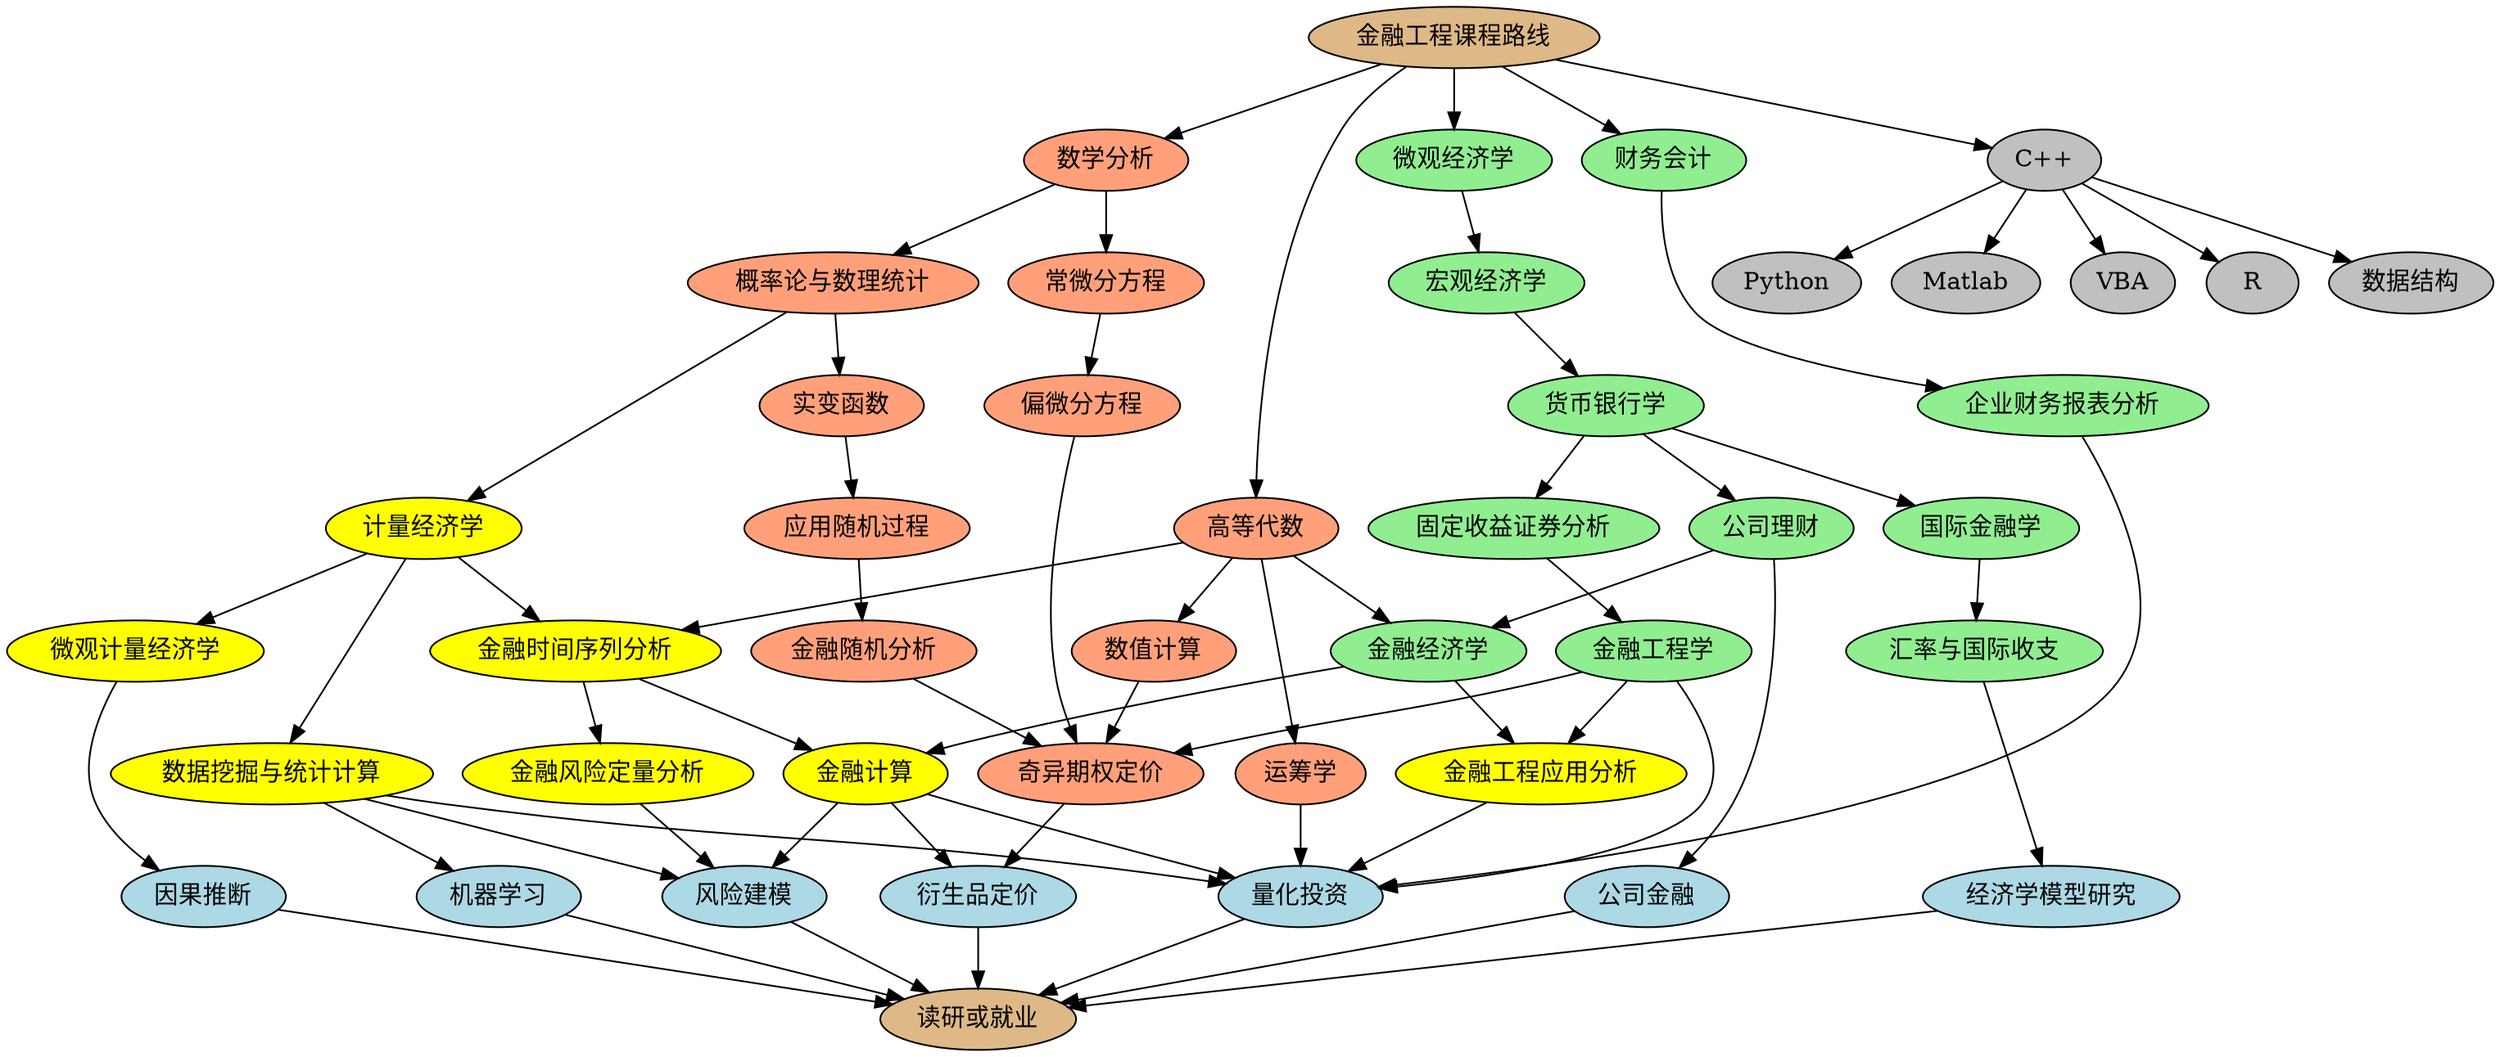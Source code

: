 strict digraph {
    # 结点
    # 起点和终点
    node[style="filled",fillcolor="#DEB887"]{
        金融工程课程路线
        读研或就业
    } 
    # 数学类
    node[style="filled",fillcolor="#FFA07A"]{   
        高等代数 
        数值计算
        数学分析 
        概率论与数理统计
        常微分方程 
        偏微分方程
        实变函数 
        应用随机过程
        金融随机分析
        奇异期权定价
        运筹学
    }
    # 建模类
    node[style="filled",fillcolor="#FFFF00"]{      
        计量经济学 
        微观计量经济学
        金融时间序列分析
        金融风险定量分析 
        金融计算 
        金融工程应用分析 
        数据挖掘与统计计算
    }
    # 经济金融基础类
    node[style="filled",fillcolor="#90EE90"]{ 
        微观经济学
        宏观经济学
        货币银行学
        国际金融学
        公司理财
        固定收益证券分析
        金融工程学
        金融经济学
        汇率与国际收支
        财务会计
        企业财务报表分析
    }
    # 编程类
    node[style="filled",fillcolor="#C0C0C0"]{
        "C++"
        Python
        Matlab
        VBA
        R
        数据结构
    }
    # 就业
    node[style="filled",fillcolor="#ADD8E6"]{
        因果推断
        衍生品定价
        风险建模
        量化投资
        经济学模型研究
        公司金融
        机器学习
    }
    # 培养方案起点
    edge[fillcolor="#000000", color="#000000"]{
        金融工程课程路线->财务会计
        金融工程课程路线->数学分析
        金融工程课程路线->高等代数
        金融工程课程路线->"C++"
        金融工程课程路线->微观经济学
    }
    # 数学类路线
    edge[fillcolor="#000000", color="#000000"]{
        # 衍生品定价
        高等代数->数值计算->奇异期权定价->衍生品定价
        
        金融工程学->奇异期权定价
    
        数学分析->常微分方程->偏微分方程->奇异期权定价
    
        数学分析->概率论与数理统计->实变函数->应用随机过程->金融随机分析->奇异期权定价
        # 量化投资
        高等代数->运筹学->量化投资
    }
    # 建模类路线
    edge[fillcolor="#000000", color="#000000"]{
        # 衍生品定价
        金融计算->衍生品定价
        # 风险建模
        概率论与数理统计->计量经济学->金融时间序列分析->金融风险定量分析->风险建模
        
        高等代数->金融时间序列分析
        
        金融计算->风险建模
        
        # 量化投资
        金融时间序列分析->金融计算->量化投资
        
        金融工程学->量化投资
        
        高等代数->金融经济学->金融工程应用分析->量化投资
        
        # 因果推断
        计量经济学->微观计量经济学->因果推断
        
        # 机器学习
        计量经济学->数据挖掘与统计计算->机器学习
        数据挖掘与统计计算->风险建模
        数据挖掘与统计计算->量化投资
    }
    # 经济金融类路线
    edge[fillcolor="#000000", color="#000000"]{
        # 经济
        微观经济学->宏观经济学->货币银行学->国际金融学->汇率与国际收支->经济学模型研究
        # 金融
        货币银行学->固定收益证券分析->金融工程学
        
        货币银行学->公司理财->金融经济学->金融计算
        
        金融工程学->金融工程应用分析
        
        公司理财->公司金融
        # 会计
        财务会计->企业财务报表分析->量化投资
    }
    # 编程类路线
    edge[fillcolor="#000000",color="#000000"]{
        "C++"->数据结构
        "C++"->Python
        "C++"->VBA
        "C++"->R
        "C++"->Matlab
    }
    # 终点
    edge[fillcolor="#000000",color="#000000"]{
        公司金融->读研或就业
        经济学模型研究->读研或就业
        衍生品定价->读研或就业
        因果推断->读研或就业
        风险建模->读研或就业
        量化投资->读研或就业
        机器学习->读研或就业
    }
}